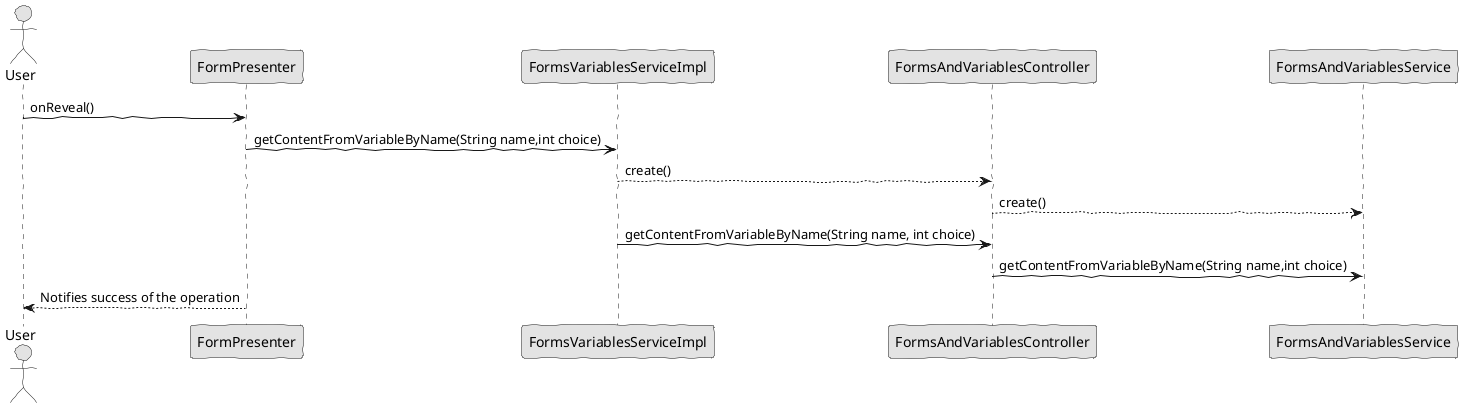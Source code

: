 @startuml Diogo
skinparam handwritten true
skinparam monochrome true
skinparam packageStyle rect
skinparam defaultFontName FG Virgil
skinparam shadowing false
actor User
User->FormPresenter: onReveal()
FormPresenter->FormsVariablesServiceImpl:getContentFromVariableByName(String name,int choice)
FormsVariablesServiceImpl-->FormsAndVariablesController:create()
FormsAndVariablesController-->FormsAndVariablesService:create()
FormsVariablesServiceImpl->FormsAndVariablesController:getContentFromVariableByName(String name, int choice)
FormsAndVariablesController->FormsAndVariablesService:getContentFromVariableByName(String name,int choice)
FormPresenter-->User: Notifies success of the operation

@enduml